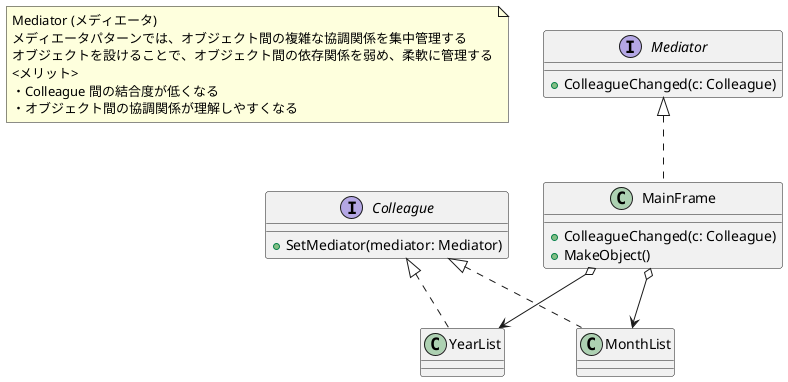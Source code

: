 @startuml

note as N1
  Mediator (メディエータ)
  メディエータパターンでは、オブジェクト間の複雑な協調関係を集中管理する
  オブジェクトを設けることで、オブジェクト間の依存関係を弱め、柔軟に管理する
  <メリット>
  ・Colleague 間の結合度が低くなる
  ・オブジェクト間の協調関係が理解しやすくなる
end note

interface Colleague {
  + SetMediator(mediator: Mediator)
}

class YearList {}
class MonthList {}

interface Mediator {
  + ColleagueChanged(c: Colleague)
}

class MainFrame{
  + ColleagueChanged(c: Colleague)
  + MakeObject()
}

Mediator <|.. MainFrame
Colleague <|.. YearList
Colleague <|.. MonthList


MainFrame o--> YearList
MainFrame o--> MonthList

@enduml